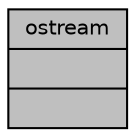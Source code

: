 digraph "ostream"
{
 // INTERACTIVE_SVG=YES
  bgcolor="transparent";
  edge [fontname="Helvetica",fontsize="10",labelfontname="Helvetica",labelfontsize="10"];
  node [fontname="Helvetica",fontsize="10",shape=record];
  Node1 [label="{ostream\n||}",height=0.2,width=0.4,color="black", fillcolor="grey75", style="filled", fontcolor="black"];
}
